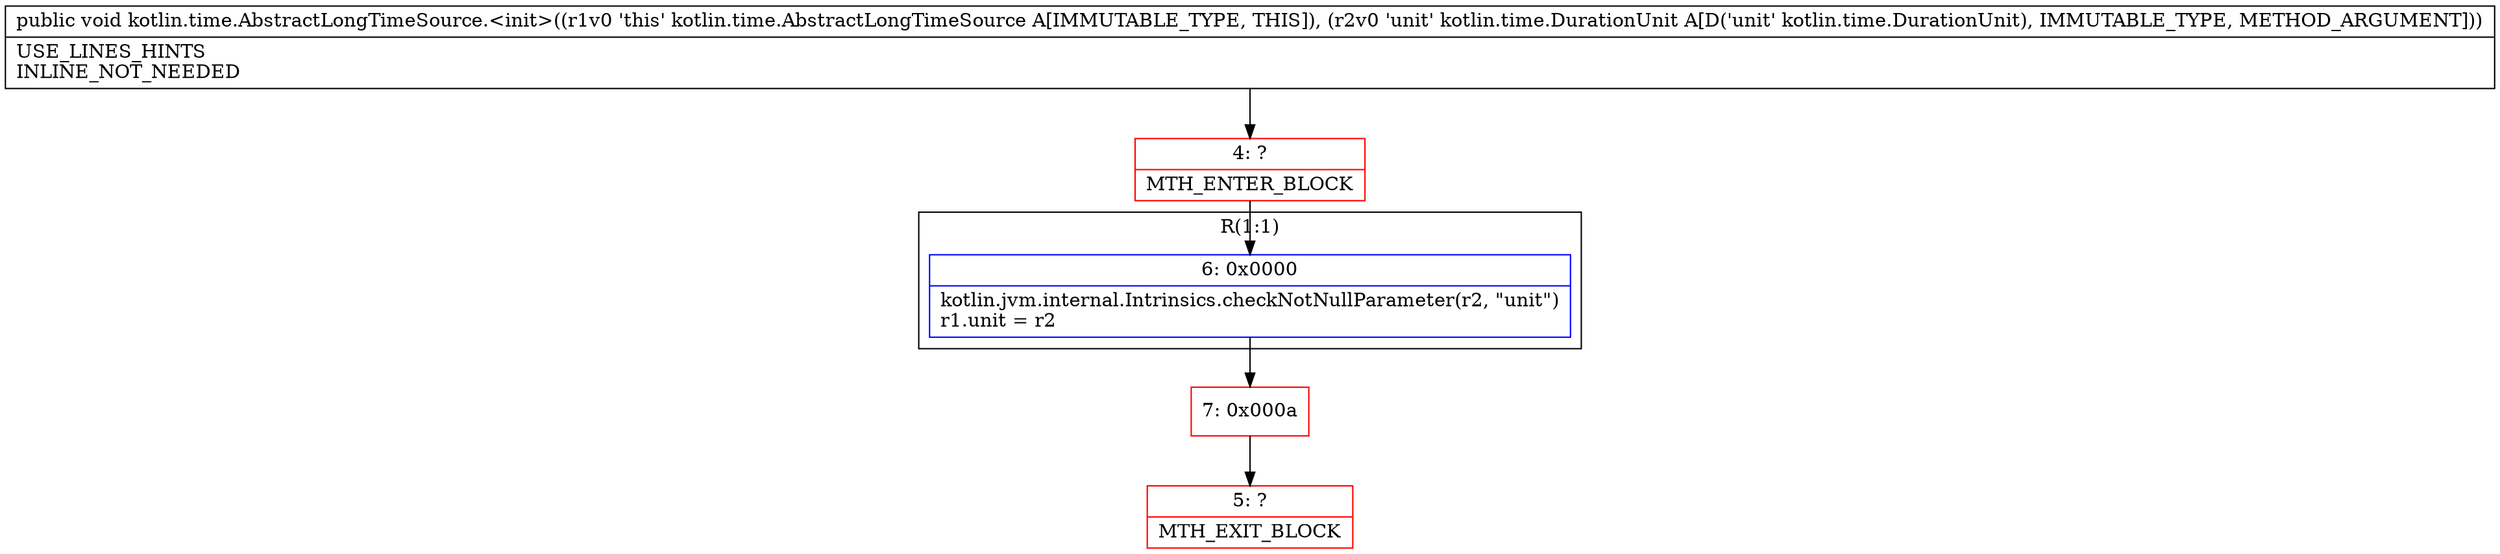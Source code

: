 digraph "CFG forkotlin.time.AbstractLongTimeSource.\<init\>(Lkotlin\/time\/DurationUnit;)V" {
subgraph cluster_Region_1578493233 {
label = "R(1:1)";
node [shape=record,color=blue];
Node_6 [shape=record,label="{6\:\ 0x0000|kotlin.jvm.internal.Intrinsics.checkNotNullParameter(r2, \"unit\")\lr1.unit = r2\l}"];
}
Node_4 [shape=record,color=red,label="{4\:\ ?|MTH_ENTER_BLOCK\l}"];
Node_7 [shape=record,color=red,label="{7\:\ 0x000a}"];
Node_5 [shape=record,color=red,label="{5\:\ ?|MTH_EXIT_BLOCK\l}"];
MethodNode[shape=record,label="{public void kotlin.time.AbstractLongTimeSource.\<init\>((r1v0 'this' kotlin.time.AbstractLongTimeSource A[IMMUTABLE_TYPE, THIS]), (r2v0 'unit' kotlin.time.DurationUnit A[D('unit' kotlin.time.DurationUnit), IMMUTABLE_TYPE, METHOD_ARGUMENT]))  | USE_LINES_HINTS\lINLINE_NOT_NEEDED\l}"];
MethodNode -> Node_4;Node_6 -> Node_7;
Node_4 -> Node_6;
Node_7 -> Node_5;
}


